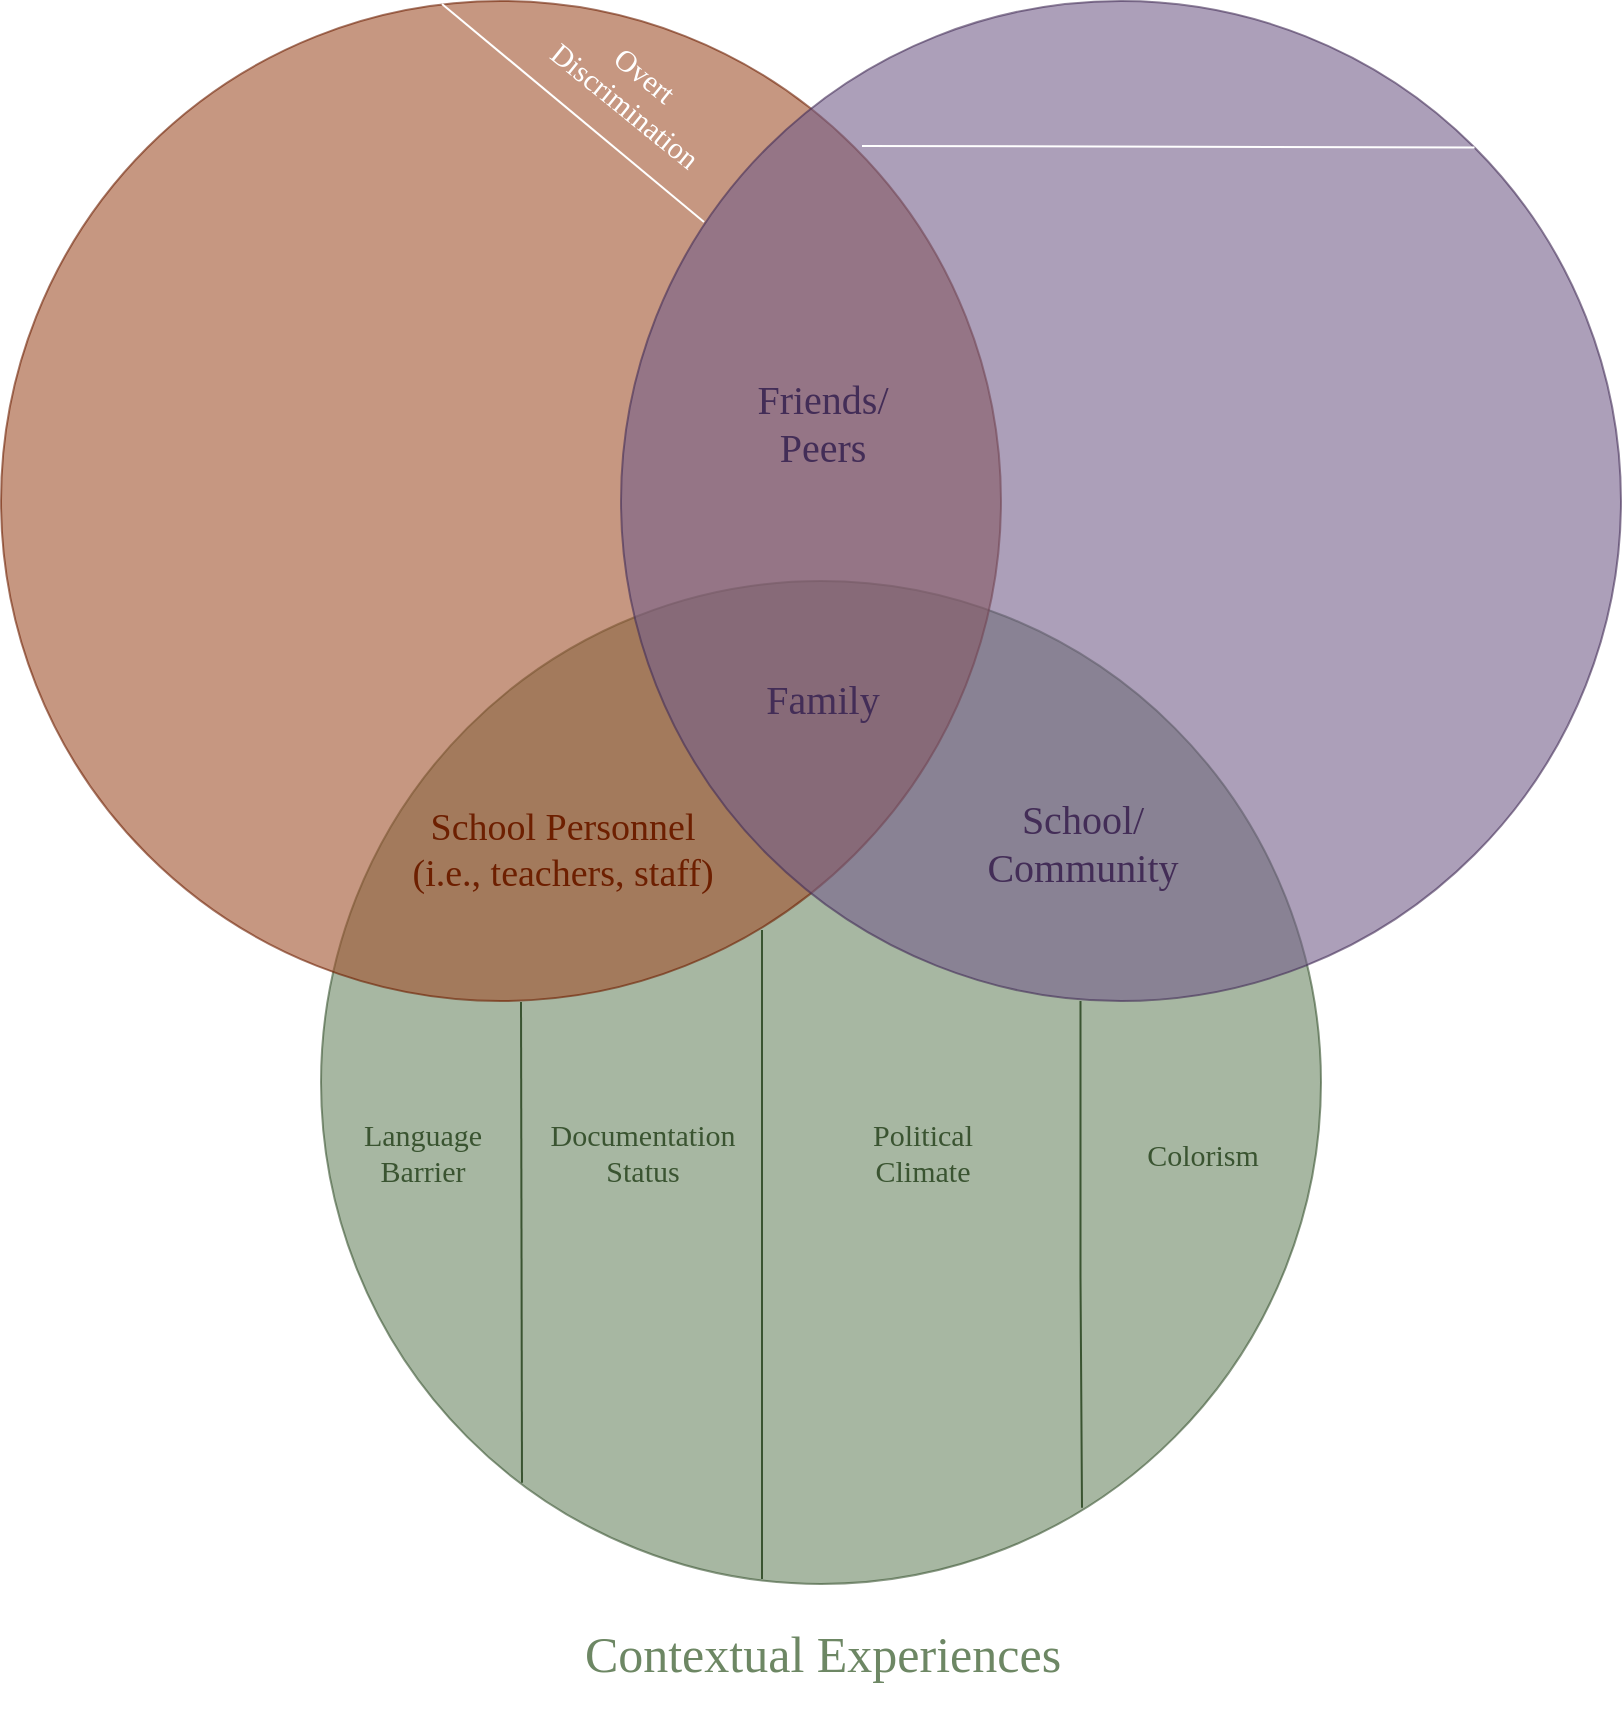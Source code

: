 <mxfile version="24.3.1" type="github">
  <diagram id="3228e29e-7158-1315-38df-8450db1d8a1d" name="Page-1">
    <mxGraphModel dx="1213" dy="916" grid="1" gridSize="10" guides="1" tooltips="1" connect="1" arrows="1" fold="1" page="1" pageScale="1" pageWidth="1169" pageHeight="827" background="none" math="0" shadow="0">
      <root>
        <mxCell id="0" />
        <mxCell id="1" parent="0" />
        <mxCell id="21531" value="" style="ellipse;fillColor=#6D8764;opacity=60;strokeColor=#3A5431;html=1;fontColor=#ffffff;" parent="1" vertex="1">
          <mxGeometry x="339.5" y="308.5" width="500" height="501.5" as="geometry" />
        </mxCell>
        <mxCell id="21532" value="" style="ellipse;fillColor=#a0522d;opacity=60;strokeColor=#6D1F00;html=1;fontColor=#ffffff;" parent="1" vertex="1">
          <mxGeometry x="179.5" y="18.5" width="500" height="500" as="geometry" />
        </mxCell>
        <mxCell id="21533" value="" style="ellipse;fillColor=#76608a;opacity=60;strokeColor=#432D57;html=1;fontColor=#ffffff;" parent="1" vertex="1">
          <mxGeometry x="489.5" y="18.5" width="500" height="500" as="geometry" />
        </mxCell>
        <mxCell id="21536" value="&lt;font color=&quot;#6d8764&quot; face=&quot;Times New Roman&quot; style=&quot;font-size: 25px;&quot;&gt;Contextual Experiences&lt;/font&gt;" style="text;fontSize=25;align=center;verticalAlign=middle;html=1;fontColor=#FFFFFF;" parent="1" vertex="1">
          <mxGeometry x="494.5" y="810" width="190" height="70" as="geometry" />
        </mxCell>
        <mxCell id="21537" value="&lt;font color=&quot;#432d57&quot; style=&quot;font-size: 20px;&quot; face=&quot;Times New Roman&quot;&gt;Friends/&lt;/font&gt;&lt;div style=&quot;font-size: 20px;&quot;&gt;&lt;font color=&quot;#432d57&quot; style=&quot;font-size: 20px;&quot; face=&quot;Times New Roman&quot;&gt;Peers&lt;/font&gt;&lt;/div&gt;" style="text;align=center;html=1;fontColor=#FFFFFF;fontSize=16;" parent="1" vertex="1">
          <mxGeometry x="569.5" y="198.5" width="40" height="40" as="geometry" />
        </mxCell>
        <mxCell id="21538" value="&lt;font color=&quot;#6d1f00&quot; style=&quot;font-size: 19px;&quot; face=&quot;Times New Roman&quot;&gt;School Personnel&lt;/font&gt;&lt;div style=&quot;font-size: 19px;&quot;&gt;&lt;font color=&quot;#6d1f00&quot; style=&quot;font-size: 19px;&quot; face=&quot;M94nmV-Mh6awKGjFYycu&quot;&gt;(i.e., teachers, staff)&lt;/font&gt;&lt;/div&gt;" style="text;align=center;html=1;fontColor=#FFFFFF;fontSize=16;" parent="1" vertex="1">
          <mxGeometry x="440" y="414" width="40" height="40" as="geometry" />
        </mxCell>
        <mxCell id="21539" value="&lt;font face=&quot;Times New Roman&quot; style=&quot;font-size: 20px;&quot;&gt;School/&lt;/font&gt;&lt;div style=&quot;font-size: 20px;&quot;&gt;&lt;font face=&quot;SYUMwgfCzikHuvCkexkx&quot; style=&quot;font-size: 20px;&quot;&gt;Community&lt;/font&gt;&lt;/div&gt;" style="text;align=center;html=1;fontColor=#432D57;fontSize=16;" parent="1" vertex="1">
          <mxGeometry x="699.5" y="408.5" width="40" height="40" as="geometry" />
        </mxCell>
        <mxCell id="21540" value="&lt;font color=&quot;#432d57&quot; style=&quot;font-size: 20px;&quot; face=&quot;Times New Roman&quot;&gt;Family&lt;/font&gt;" style="text;align=center;html=1;fontColor=#FFFFFF;fontSize=16;" parent="1" vertex="1">
          <mxGeometry x="569.5" y="348.5" width="40" height="40" as="geometry" />
        </mxCell>
        <mxCell id="Vcet7WrhGIJe7pCuWIpr-21546" value="" style="endArrow=none;html=1;rounded=0;fontColor=#FFFFFF;strokeColor=#FFFFFF;" edge="1" parent="1">
          <mxGeometry width="50" height="50" relative="1" as="geometry">
            <mxPoint x="400" y="20" as="sourcePoint" />
            <mxPoint x="531" y="129" as="targetPoint" />
            <Array as="points" />
          </mxGeometry>
        </mxCell>
        <mxCell id="Vcet7WrhGIJe7pCuWIpr-21548" value="&lt;font face=&quot;Times New Roman&quot; style=&quot;font-size: 15px;&quot;&gt;Overt&amp;nbsp;&lt;/font&gt;&lt;div style=&quot;font-size: 15px;&quot;&gt;&lt;font face=&quot;Times New Roman&quot; style=&quot;font-size: 15px;&quot;&gt;Discrimination&lt;/font&gt;&lt;/div&gt;" style="text;align=center;html=1;fontColor=#FFFFFF;fontSize=15;rotation=39;" vertex="1" parent="1">
          <mxGeometry x="480" y="40" width="40" height="40" as="geometry" />
        </mxCell>
        <mxCell id="Vcet7WrhGIJe7pCuWIpr-21551" value="" style="endArrow=none;html=1;rounded=0;fontColor=#FFFFFF;strokeColor=#FFFFFF;exitX=1;exitY=0;exitDx=0;exitDy=0;" edge="1" parent="1" source="21533">
          <mxGeometry width="50" height="50" relative="1" as="geometry">
            <mxPoint x="410" y="30" as="sourcePoint" />
            <mxPoint x="610" y="91" as="targetPoint" />
            <Array as="points" />
          </mxGeometry>
        </mxCell>
        <mxCell id="Vcet7WrhGIJe7pCuWIpr-21554" value="&lt;font face=&quot;Times New Roman&quot; style=&quot;font-size: 15px;&quot;&gt;Language&lt;/font&gt;&lt;div style=&quot;font-size: 15px;&quot;&gt;&lt;font face=&quot;Times New Roman&quot; style=&quot;font-size: 15px;&quot;&gt;Barrier&lt;/font&gt;&lt;/div&gt;" style="text;align=center;html=1;fontColor=#3A5431;fontSize=15;rotation=0;" vertex="1" parent="1">
          <mxGeometry x="370" y="570" width="40" height="40" as="geometry" />
        </mxCell>
        <mxCell id="Vcet7WrhGIJe7pCuWIpr-21558" value="" style="endArrow=none;html=1;rounded=0;fontColor=#FFFFFF;strokeColor=#3A5431;exitX=0.441;exitY=0.995;exitDx=0;exitDy=0;exitPerimeter=0;entryX=0.761;entryY=0.929;entryDx=0;entryDy=0;entryPerimeter=0;" edge="1" parent="1" source="21531" target="21532">
          <mxGeometry width="50" height="50" relative="1" as="geometry">
            <mxPoint x="449.503" y="735.277" as="sourcePoint" />
            <mxPoint x="560" y="480" as="targetPoint" />
            <Array as="points" />
          </mxGeometry>
        </mxCell>
        <mxCell id="Vcet7WrhGIJe7pCuWIpr-21560" value="" style="endArrow=none;html=1;rounded=0;fontColor=#FFFFFF;strokeColor=#3A5431;entryX=0.381;entryY=0.987;entryDx=0;entryDy=0;entryPerimeter=0;exitX=0.761;exitY=0.924;exitDx=0;exitDy=0;exitPerimeter=0;" edge="1" parent="1" source="21531">
          <mxGeometry width="50" height="50" relative="1" as="geometry">
            <mxPoint x="720" y="770" as="sourcePoint" />
            <mxPoint x="719.25" y="518.5" as="targetPoint" />
            <Array as="points">
              <mxPoint x="719.25" y="656.5" />
            </Array>
          </mxGeometry>
        </mxCell>
        <mxCell id="Vcet7WrhGIJe7pCuWIpr-21562" value="" style="endArrow=none;html=1;rounded=0;exitX=0.201;exitY=0.899;exitDx=0;exitDy=0;fontColor=#FFFFFF;strokeColor=#3A5431;exitPerimeter=0;entryX=0.52;entryY=1.001;entryDx=0;entryDy=0;entryPerimeter=0;" edge="1" parent="1" source="21531" target="21532">
          <mxGeometry width="50" height="50" relative="1" as="geometry">
            <mxPoint x="640" y="440" as="sourcePoint" />
            <mxPoint x="440" y="520" as="targetPoint" />
          </mxGeometry>
        </mxCell>
        <mxCell id="Vcet7WrhGIJe7pCuWIpr-21564" value="&lt;div style=&quot;font-size: 15px;&quot;&gt;&lt;font face=&quot;Times New Roman&quot; style=&quot;font-size: 15px;&quot;&gt;Colorism&lt;/font&gt;&lt;/div&gt;" style="text;align=center;html=1;fontColor=#3A5431;fontSize=15;rotation=0;" vertex="1" parent="1">
          <mxGeometry x="760" y="580" width="40" height="40" as="geometry" />
        </mxCell>
        <mxCell id="Vcet7WrhGIJe7pCuWIpr-21565" value="&lt;font face=&quot;Times New Roman&quot;&gt;Political&lt;/font&gt;&lt;div&gt;&lt;font face=&quot;Times New Roman&quot;&gt;Climate&lt;/font&gt;&lt;/div&gt;" style="text;align=center;html=1;fontColor=#3A5431;fontSize=15;rotation=0;" vertex="1" parent="1">
          <mxGeometry x="620" y="570" width="40" height="40" as="geometry" />
        </mxCell>
        <mxCell id="Vcet7WrhGIJe7pCuWIpr-21566" value="&lt;font face=&quot;Times New Roman&quot;&gt;Documentation&lt;/font&gt;&lt;div&gt;&lt;font face=&quot;Times New Roman&quot;&gt;Status&lt;/font&gt;&lt;/div&gt;" style="text;align=center;html=1;fontColor=#3A5431;fontSize=15;rotation=0;" vertex="1" parent="1">
          <mxGeometry x="480" y="570" width="40" height="40" as="geometry" />
        </mxCell>
      </root>
    </mxGraphModel>
  </diagram>
</mxfile>
